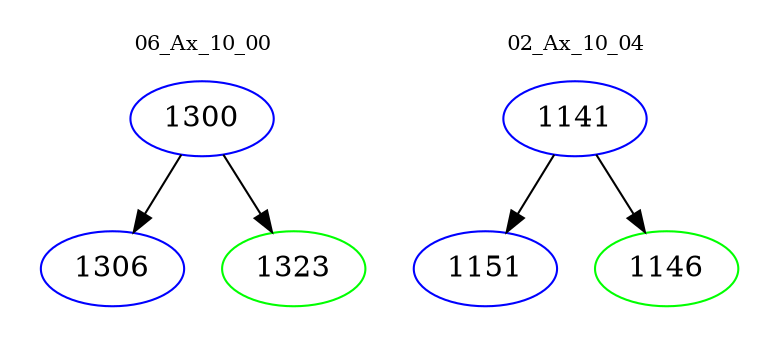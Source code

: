 digraph{
subgraph cluster_0 {
color = white
label = "06_Ax_10_00";
fontsize=10;
T0_1300 [label="1300", color="blue"]
T0_1300 -> T0_1306 [color="black"]
T0_1306 [label="1306", color="blue"]
T0_1300 -> T0_1323 [color="black"]
T0_1323 [label="1323", color="green"]
}
subgraph cluster_1 {
color = white
label = "02_Ax_10_04";
fontsize=10;
T1_1141 [label="1141", color="blue"]
T1_1141 -> T1_1151 [color="black"]
T1_1151 [label="1151", color="blue"]
T1_1141 -> T1_1146 [color="black"]
T1_1146 [label="1146", color="green"]
}
}
